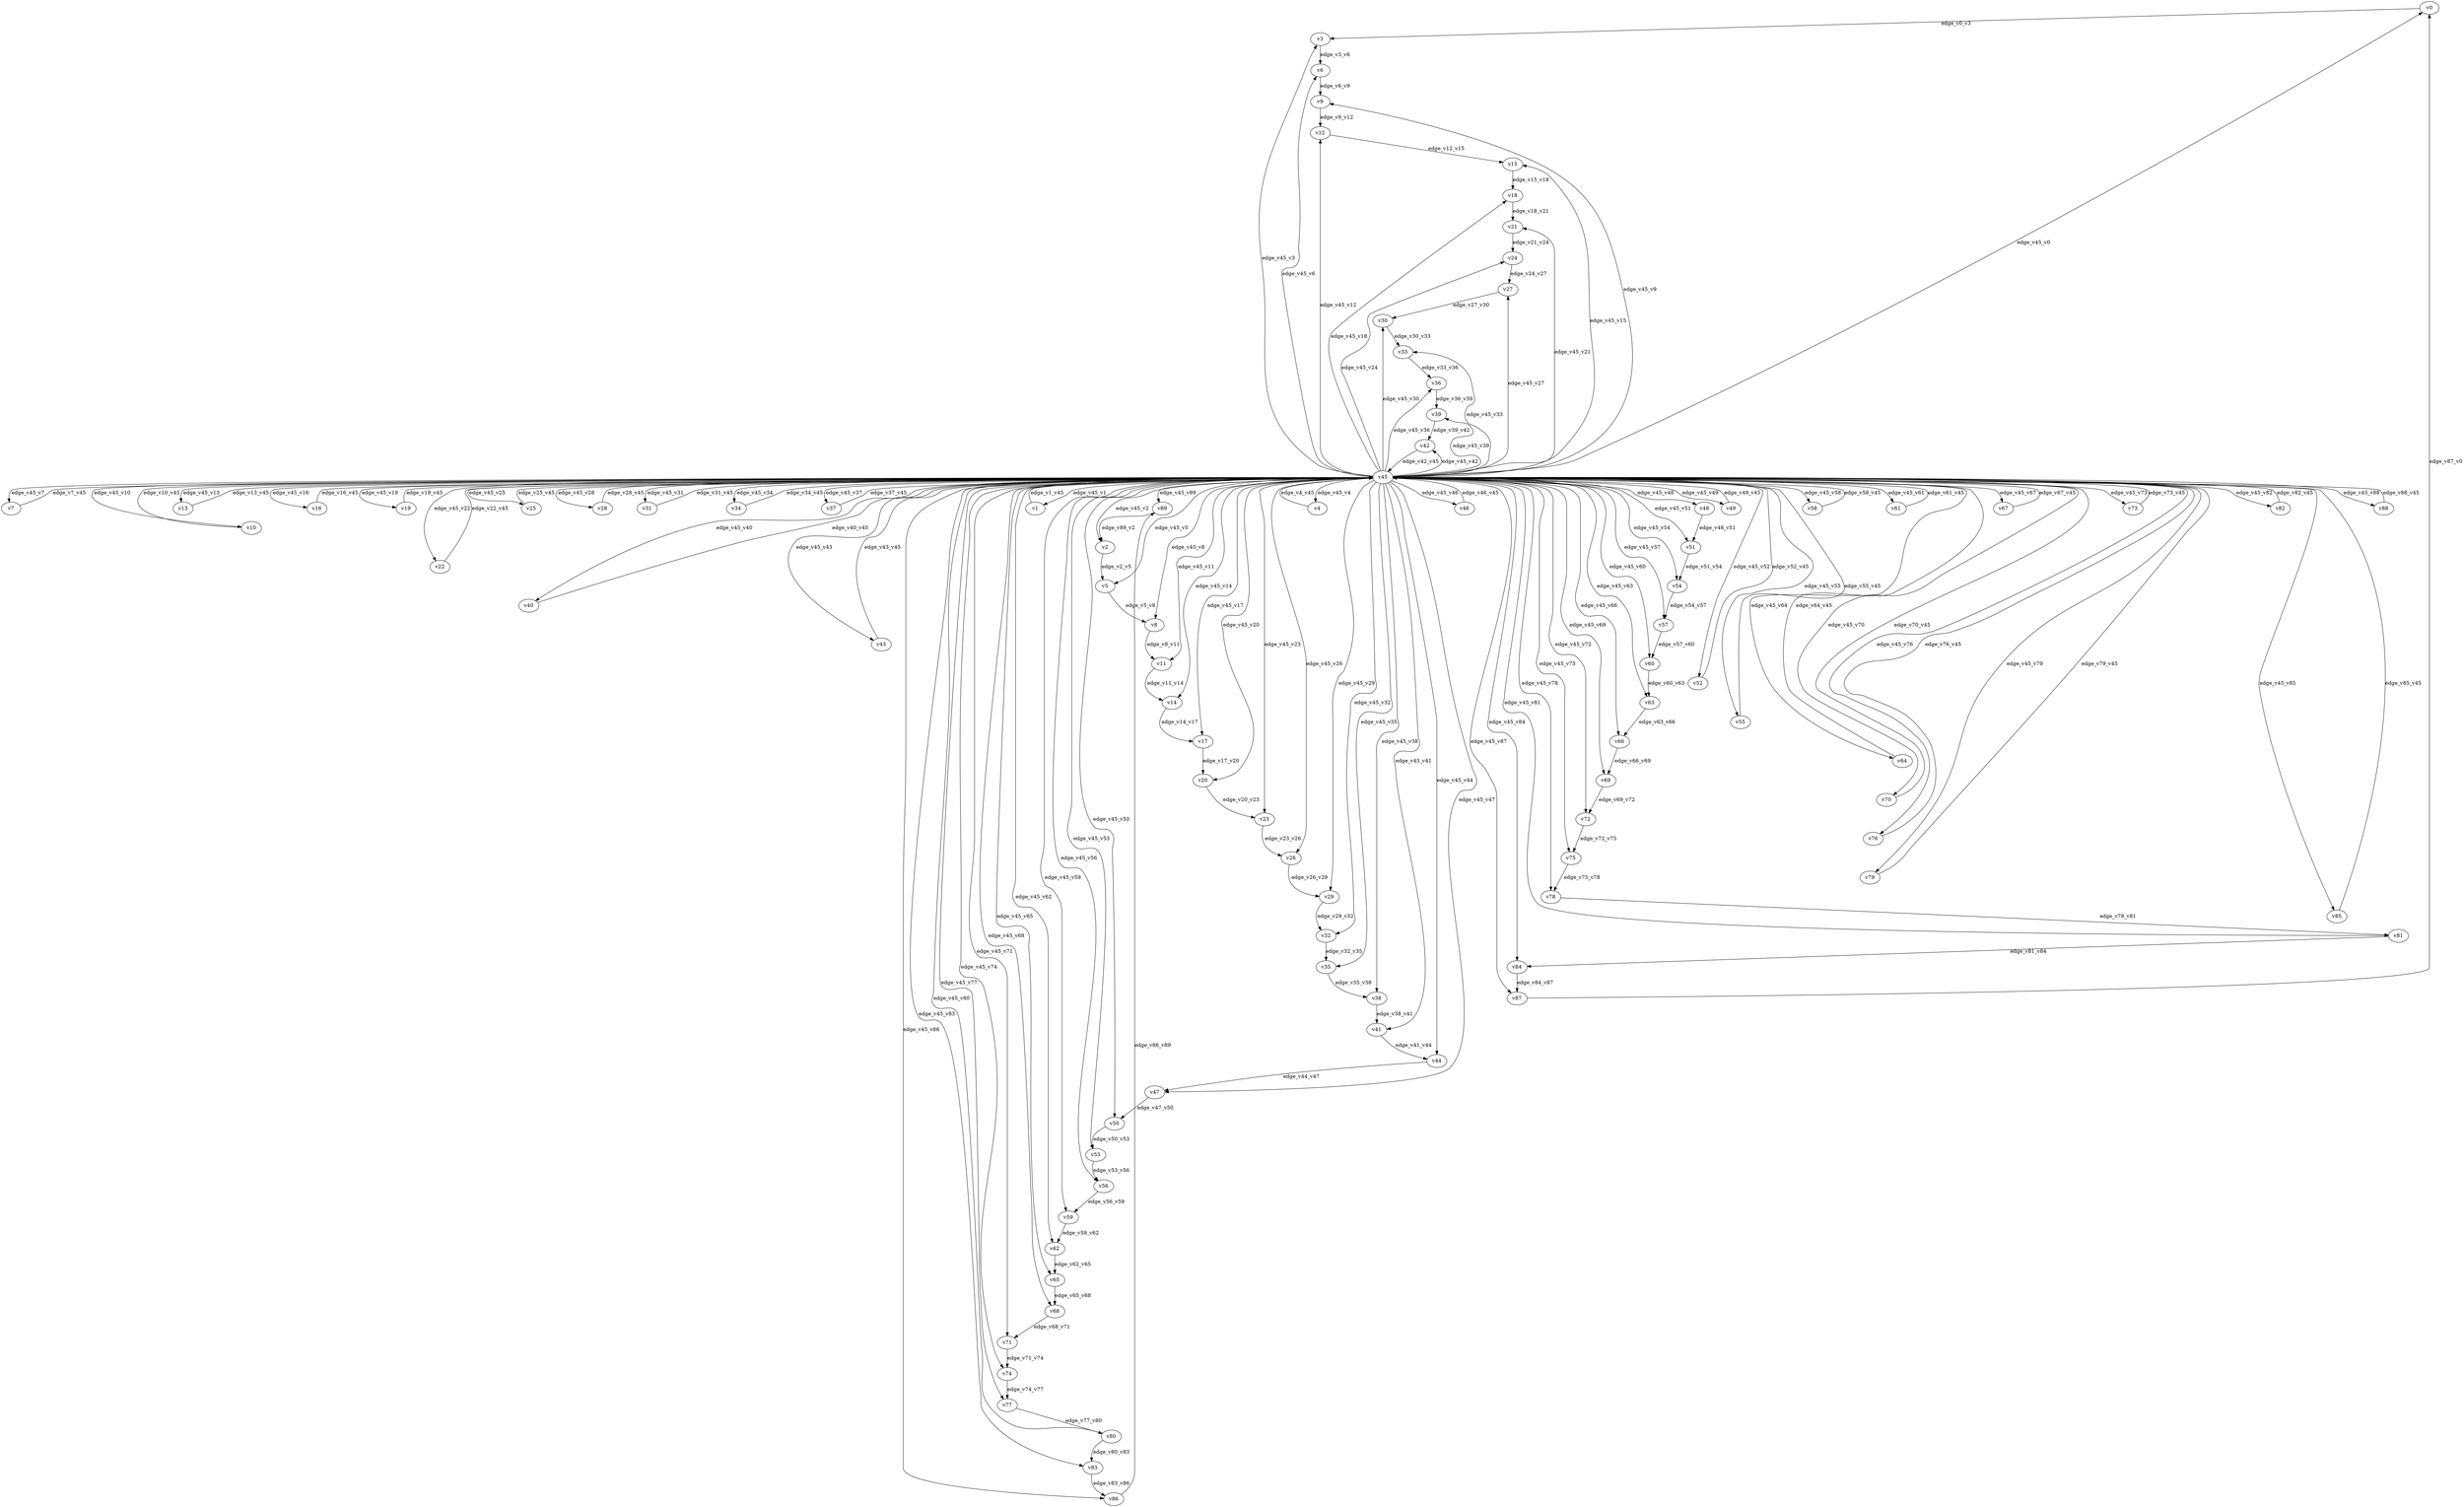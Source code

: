 digraph test123 {
    // Discounted game test case
    // Vertex properties: name [player=X]
    // Edge properties: [weight=Y, discount=Z]

    v0 [name="v0", player=0];
    v1 [name="v1", player=1];
    v2 [name="v2", player=0];
    v3 [name="v3", player=1];
    v4 [name="v4", player=0];
    v5 [name="v5", player=1];
    v6 [name="v6", player=0];
    v7 [name="v7", player=1];
    v8 [name="v8", player=0];
    v9 [name="v9", player=1];
    v10 [name="v10", player=0];
    v11 [name="v11", player=1];
    v12 [name="v12", player=0];
    v13 [name="v13", player=1];
    v14 [name="v14", player=0];
    v15 [name="v15", player=1];
    v16 [name="v16", player=0];
    v17 [name="v17", player=1];
    v18 [name="v18", player=0];
    v19 [name="v19", player=1];
    v20 [name="v20", player=0];
    v21 [name="v21", player=1];
    v22 [name="v22", player=0];
    v23 [name="v23", player=1];
    v24 [name="v24", player=0];
    v25 [name="v25", player=1];
    v26 [name="v26", player=0];
    v27 [name="v27", player=1];
    v28 [name="v28", player=0];
    v29 [name="v29", player=1];
    v30 [name="v30", player=0];
    v31 [name="v31", player=1];
    v32 [name="v32", player=0];
    v33 [name="v33", player=1];
    v34 [name="v34", player=0];
    v35 [name="v35", player=1];
    v36 [name="v36", player=0];
    v37 [name="v37", player=1];
    v38 [name="v38", player=0];
    v39 [name="v39", player=1];
    v40 [name="v40", player=0];
    v41 [name="v41", player=1];
    v42 [name="v42", player=0];
    v43 [name="v43", player=1];
    v44 [name="v44", player=0];
    v45 [name="v45", player=0];
    v46 [name="v46", player=0];
    v47 [name="v47", player=1];
    v48 [name="v48", player=0];
    v49 [name="v49", player=1];
    v50 [name="v50", player=0];
    v51 [name="v51", player=1];
    v52 [name="v52", player=0];
    v53 [name="v53", player=1];
    v54 [name="v54", player=0];
    v55 [name="v55", player=1];
    v56 [name="v56", player=0];
    v57 [name="v57", player=1];
    v58 [name="v58", player=0];
    v59 [name="v59", player=1];
    v60 [name="v60", player=0];
    v61 [name="v61", player=1];
    v62 [name="v62", player=0];
    v63 [name="v63", player=1];
    v64 [name="v64", player=0];
    v65 [name="v65", player=1];
    v66 [name="v66", player=0];
    v67 [name="v67", player=1];
    v68 [name="v68", player=0];
    v69 [name="v69", player=1];
    v70 [name="v70", player=0];
    v71 [name="v71", player=1];
    v72 [name="v72", player=0];
    v73 [name="v73", player=1];
    v74 [name="v74", player=0];
    v75 [name="v75", player=1];
    v76 [name="v76", player=0];
    v77 [name="v77", player=1];
    v78 [name="v78", player=0];
    v79 [name="v79", player=1];
    v80 [name="v80", player=0];
    v81 [name="v81", player=1];
    v82 [name="v82", player=0];
    v83 [name="v83", player=1];
    v84 [name="v84", player=0];
    v85 [name="v85", player=1];
    v86 [name="v86", player=0];
    v87 [name="v87", player=1];
    v88 [name="v88", player=0];
    v89 [name="v89", player=1];

    v45 -> v0 [label="edge_v45_v0", weight=-4.15, discount=0.425];
    v45 -> v1 [label="edge_v45_v1", weight=8.47, discount=0.425];
    v1 -> v45 [label="edge_v1_v45", weight=6.25, discount=0.425];
    v45 -> v2 [label="edge_v45_v2", weight=-0.15, discount=0.425];
    v45 -> v3 [label="edge_v45_v3", weight=-3.73, discount=0.425];
    v45 -> v4 [label="edge_v45_v4", weight=7.45, discount=0.425];
    v4 -> v45 [label="edge_v4_v45", weight=5.23, discount=0.425];
    v45 -> v5 [label="edge_v45_v5", weight=-0.08, discount=0.425];
    v45 -> v6 [label="edge_v45_v6", weight=-2.65, discount=0.425];
    v45 -> v7 [label="edge_v45_v7", weight=9.99, discount=0.425];
    v7 -> v45 [label="edge_v7_v45", weight=8.79, discount=0.425];
    v45 -> v8 [label="edge_v45_v8", weight=9.81, discount=0.425];
    v45 -> v9 [label="edge_v45_v9", weight=-5.99, discount=0.425];
    v45 -> v10 [label="edge_v45_v10", weight=-2.87, discount=0.425];
    v10 -> v45 [label="edge_v10_v45", weight=-3.08, discount=0.425];
    v45 -> v11 [label="edge_v45_v11", weight=-3.19, discount=0.425];
    v45 -> v12 [label="edge_v45_v12", weight=7.06, discount=0.425];
    v45 -> v13 [label="edge_v45_v13", weight=6.25, discount=0.425];
    v13 -> v45 [label="edge_v13_v45", weight=4.76, discount=0.425];
    v45 -> v14 [label="edge_v45_v14", weight=-5.92, discount=0.425];
    v45 -> v15 [label="edge_v45_v15", weight=-5.08, discount=0.425];
    v45 -> v16 [label="edge_v45_v16", weight=2.76, discount=0.425];
    v16 -> v45 [label="edge_v16_v45", weight=3.89, discount=0.425];
    v45 -> v17 [label="edge_v45_v17", weight=2.63, discount=0.425];
    v45 -> v18 [label="edge_v45_v18", weight=-5.10, discount=0.425];
    v45 -> v19 [label="edge_v45_v19", weight=7.83, discount=0.425];
    v19 -> v45 [label="edge_v19_v45", weight=9.27, discount=0.425];
    v45 -> v20 [label="edge_v45_v20", weight=-4.09, discount=0.425];
    v45 -> v21 [label="edge_v45_v21", weight=1.36, discount=0.425];
    v45 -> v22 [label="edge_v45_v22", weight=0.26, discount=0.425];
    v22 -> v45 [label="edge_v22_v45", weight=-0.73, discount=0.425];
    v45 -> v23 [label="edge_v45_v23", weight=9.03, discount=0.425];
    v45 -> v24 [label="edge_v45_v24", weight=-5.40, discount=0.425];
    v45 -> v25 [label="edge_v45_v25", weight=1.10, discount=0.425];
    v25 -> v45 [label="edge_v25_v45", weight=-1.06, discount=0.425];
    v45 -> v26 [label="edge_v45_v26", weight=5.68, discount=0.425];
    v45 -> v27 [label="edge_v45_v27", weight=4.50, discount=0.425];
    v45 -> v28 [label="edge_v45_v28", weight=2.13, discount=0.425];
    v28 -> v45 [label="edge_v28_v45", weight=3.05, discount=0.425];
    v45 -> v29 [label="edge_v45_v29", weight=9.20, discount=0.425];
    v45 -> v30 [label="edge_v45_v30", weight=9.04, discount=0.425];
    v45 -> v31 [label="edge_v45_v31", weight=8.89, discount=0.425];
    v31 -> v45 [label="edge_v31_v45", weight=7.21, discount=0.425];
    v45 -> v32 [label="edge_v45_v32", weight=-0.35, discount=0.425];
    v45 -> v33 [label="edge_v45_v33", weight=-5.18, discount=0.425];
    v45 -> v34 [label="edge_v45_v34", weight=1.10, discount=0.425];
    v34 -> v45 [label="edge_v34_v45", weight=-1.23, discount=0.425];
    v45 -> v35 [label="edge_v45_v35", weight=-5.70, discount=0.425];
    v45 -> v36 [label="edge_v45_v36", weight=-1.98, discount=0.425];
    v45 -> v37 [label="edge_v45_v37", weight=3.07, discount=0.425];
    v37 -> v45 [label="edge_v37_v45", weight=5.43, discount=0.425];
    v45 -> v38 [label="edge_v45_v38", weight=3.82, discount=0.425];
    v45 -> v39 [label="edge_v45_v39", weight=-1.43, discount=0.425];
    v45 -> v40 [label="edge_v45_v40", weight=-2.86, discount=0.425];
    v40 -> v45 [label="edge_v40_v45", weight=-4.35, discount=0.425];
    v45 -> v41 [label="edge_v45_v41", weight=-0.37, discount=0.425];
    v45 -> v42 [label="edge_v45_v42", weight=-1.97, discount=0.425];
    v45 -> v43 [label="edge_v45_v43", weight=-6.00, discount=0.425];
    v43 -> v45 [label="edge_v43_v45", weight=-7.66, discount=0.425];
    v45 -> v44 [label="edge_v45_v44", weight=5.67, discount=0.425];
    v45 -> v46 [label="edge_v45_v46", weight=2.25, discount=0.425];
    v46 -> v45 [label="edge_v46_v45", weight=3.33, discount=0.425];
    v45 -> v47 [label="edge_v45_v47", weight=-3.17, discount=0.425];
    v45 -> v48 [label="edge_v45_v48", weight=2.43, discount=0.425];
    v45 -> v49 [label="edge_v45_v49", weight=4.03, discount=0.425];
    v49 -> v45 [label="edge_v49_v45", weight=2.21, discount=0.425];
    v45 -> v50 [label="edge_v45_v50", weight=-1.14, discount=0.425];
    v45 -> v51 [label="edge_v45_v51", weight=5.98, discount=0.425];
    v45 -> v52 [label="edge_v45_v52", weight=-5.67, discount=0.425];
    v52 -> v45 [label="edge_v52_v45", weight=-7.93, discount=0.425];
    v45 -> v53 [label="edge_v45_v53", weight=1.18, discount=0.425];
    v45 -> v54 [label="edge_v45_v54", weight=3.36, discount=0.425];
    v45 -> v55 [label="edge_v45_v55", weight=-4.93, discount=0.425];
    v55 -> v45 [label="edge_v55_v45", weight=-7.22, discount=0.425];
    v45 -> v56 [label="edge_v45_v56", weight=-4.39, discount=0.425];
    v45 -> v57 [label="edge_v45_v57", weight=5.16, discount=0.425];
    v45 -> v58 [label="edge_v45_v58", weight=7.21, discount=0.425];
    v58 -> v45 [label="edge_v58_v45", weight=5.98, discount=0.425];
    v45 -> v59 [label="edge_v45_v59", weight=2.79, discount=0.425];
    v45 -> v60 [label="edge_v45_v60", weight=3.92, discount=0.425];
    v45 -> v61 [label="edge_v45_v61", weight=3.88, discount=0.425];
    v61 -> v45 [label="edge_v61_v45", weight=0.91, discount=0.425];
    v45 -> v62 [label="edge_v45_v62", weight=1.34, discount=0.425];
    v45 -> v63 [label="edge_v45_v63", weight=0.39, discount=0.425];
    v45 -> v64 [label="edge_v45_v64", weight=-2.46, discount=0.425];
    v64 -> v45 [label="edge_v64_v45", weight=-3.89, discount=0.425];
    v45 -> v65 [label="edge_v45_v65", weight=-2.62, discount=0.425];
    v45 -> v66 [label="edge_v45_v66", weight=9.12, discount=0.425];
    v45 -> v67 [label="edge_v45_v67", weight=1.29, discount=0.425];
    v67 -> v45 [label="edge_v67_v45", weight=-0.62, discount=0.425];
    v45 -> v68 [label="edge_v45_v68", weight=-3.19, discount=0.425];
    v45 -> v69 [label="edge_v45_v69", weight=8.49, discount=0.425];
    v45 -> v70 [label="edge_v45_v70", weight=-2.01, discount=0.425];
    v70 -> v45 [label="edge_v70_v45", weight=0.87, discount=0.425];
    v45 -> v71 [label="edge_v45_v71", weight=1.06, discount=0.425];
    v45 -> v72 [label="edge_v45_v72", weight=9.77, discount=0.425];
    v45 -> v73 [label="edge_v45_v73", weight=9.84, discount=0.425];
    v73 -> v45 [label="edge_v73_v45", weight=9.63, discount=0.425];
    v45 -> v74 [label="edge_v45_v74", weight=-1.52, discount=0.425];
    v45 -> v75 [label="edge_v45_v75", weight=9.28, discount=0.425];
    v45 -> v76 [label="edge_v45_v76", weight=-1.07, discount=0.425];
    v76 -> v45 [label="edge_v76_v45", weight=-3.31, discount=0.425];
    v45 -> v77 [label="edge_v45_v77", weight=-3.54, discount=0.425];
    v45 -> v78 [label="edge_v45_v78", weight=5.59, discount=0.425];
    v45 -> v79 [label="edge_v45_v79", weight=-5.80, discount=0.425];
    v79 -> v45 [label="edge_v79_v45", weight=-5.49, discount=0.425];
    v45 -> v80 [label="edge_v45_v80", weight=-4.95, discount=0.425];
    v45 -> v81 [label="edge_v45_v81", weight=0.71, discount=0.425];
    v45 -> v82 [label="edge_v45_v82", weight=7.43, discount=0.425];
    v82 -> v45 [label="edge_v82_v45", weight=9.30, discount=0.425];
    v45 -> v83 [label="edge_v45_v83", weight=-1.26, discount=0.425];
    v45 -> v84 [label="edge_v45_v84", weight=4.91, discount=0.425];
    v45 -> v85 [label="edge_v45_v85", weight=-5.68, discount=0.425];
    v85 -> v45 [label="edge_v85_v45", weight=-3.46, discount=0.425];
    v45 -> v86 [label="edge_v45_v86", weight=2.23, discount=0.425];
    v45 -> v87 [label="edge_v45_v87", weight=2.04, discount=0.425];
    v45 -> v88 [label="edge_v45_v88", weight=9.13, discount=0.425];
    v88 -> v45 [label="edge_v88_v45", weight=9.16, discount=0.425];
    v45 -> v89 [label="edge_v45_v89", weight=3.17, discount=0.425];
    v0 -> v3 [label="edge_v0_v3", weight=-1.21, discount=0.425];
    v2 -> v5 [label="edge_v2_v5", weight=-0.18, discount=0.425];
    v3 -> v6 [label="edge_v3_v6", weight=5.52, discount=0.425];
    v5 -> v8 [label="edge_v5_v8", weight=3.48, discount=0.425];
    v6 -> v9 [label="edge_v6_v9", weight=4.33, discount=0.425];
    v8 -> v11 [label="edge_v8_v11", weight=0.18, discount=0.425];
    v9 -> v12 [label="edge_v9_v12", weight=3.63, discount=0.425];
    v11 -> v14 [label="edge_v11_v14", weight=-1.34, discount=0.425];
    v12 -> v15 [label="edge_v12_v15", weight=-2.28, discount=0.425];
    v14 -> v17 [label="edge_v14_v17", weight=0.48, discount=0.425];
    v15 -> v18 [label="edge_v15_v18", weight=1.26, discount=0.425];
    v17 -> v20 [label="edge_v17_v20", weight=6.02, discount=0.425];
    v18 -> v21 [label="edge_v18_v21", weight=3.95, discount=0.425];
    v20 -> v23 [label="edge_v20_v23", weight=1.43, discount=0.425];
    v21 -> v24 [label="edge_v21_v24", weight=5.95, discount=0.425];
    v23 -> v26 [label="edge_v23_v26", weight=1.91, discount=0.425];
    v24 -> v27 [label="edge_v24_v27", weight=-0.32, discount=0.425];
    v26 -> v29 [label="edge_v26_v29", weight=6.72, discount=0.425];
    v27 -> v30 [label="edge_v27_v30", weight=3.41, discount=0.425];
    v29 -> v32 [label="edge_v29_v32", weight=1.78, discount=0.425];
    v30 -> v33 [label="edge_v30_v33", weight=5.76, discount=0.425];
    v32 -> v35 [label="edge_v32_v35", weight=6.85, discount=0.425];
    v33 -> v36 [label="edge_v33_v36", weight=4.00, discount=0.425];
    v35 -> v38 [label="edge_v35_v38", weight=2.46, discount=0.425];
    v36 -> v39 [label="edge_v36_v39", weight=5.81, discount=0.425];
    v38 -> v41 [label="edge_v38_v41", weight=6.57, discount=0.425];
    v39 -> v42 [label="edge_v39_v42", weight=2.80, discount=0.425];
    v41 -> v44 [label="edge_v41_v44", weight=0.79, discount=0.425];
    v42 -> v45 [label="edge_v42_v45", weight=-0.48, discount=0.425];
    v44 -> v47 [label="edge_v44_v47", weight=-0.67, discount=0.425];
    v47 -> v50 [label="edge_v47_v50", weight=4.89, discount=0.425];
    v48 -> v51 [label="edge_v48_v51", weight=-1.99, discount=0.425];
    v50 -> v53 [label="edge_v50_v53", weight=2.00, discount=0.425];
    v51 -> v54 [label="edge_v51_v54", weight=-2.73, discount=0.425];
    v53 -> v56 [label="edge_v53_v56", weight=-1.57, discount=0.425];
    v54 -> v57 [label="edge_v54_v57", weight=3.67, discount=0.425];
    v56 -> v59 [label="edge_v56_v59", weight=0.22, discount=0.425];
    v57 -> v60 [label="edge_v57_v60", weight=2.43, discount=0.425];
    v59 -> v62 [label="edge_v59_v62", weight=-1.22, discount=0.425];
    v60 -> v63 [label="edge_v60_v63", weight=5.61, discount=0.425];
    v62 -> v65 [label="edge_v62_v65", weight=1.13, discount=0.425];
    v63 -> v66 [label="edge_v63_v66", weight=3.30, discount=0.425];
    v65 -> v68 [label="edge_v65_v68", weight=4.53, discount=0.425];
    v66 -> v69 [label="edge_v66_v69", weight=3.78, discount=0.425];
    v68 -> v71 [label="edge_v68_v71", weight=-2.71, discount=0.425];
    v69 -> v72 [label="edge_v69_v72", weight=-0.75, discount=0.425];
    v71 -> v74 [label="edge_v71_v74", weight=1.69, discount=0.425];
    v72 -> v75 [label="edge_v72_v75", weight=3.86, discount=0.425];
    v74 -> v77 [label="edge_v74_v77", weight=2.07, discount=0.425];
    v75 -> v78 [label="edge_v75_v78", weight=2.70, discount=0.425];
    v77 -> v80 [label="edge_v77_v80", weight=-1.61, discount=0.425];
    v78 -> v81 [label="edge_v78_v81", weight=-1.70, discount=0.425];
    v80 -> v83 [label="edge_v80_v83", weight=-0.14, discount=0.425];
    v81 -> v84 [label="edge_v81_v84", weight=0.59, discount=0.425];
    v83 -> v86 [label="edge_v83_v86", weight=2.02, discount=0.425];
    v84 -> v87 [label="edge_v84_v87", weight=3.13, discount=0.425];
    v86 -> v89 [label="edge_v86_v89", weight=4.38, discount=0.425];
    v87 -> v0 [label="edge_v87_v0", weight=1.01, discount=0.425];
    v89 -> v2 [label="edge_v89_v2", weight=3.71, discount=0.425];
}
